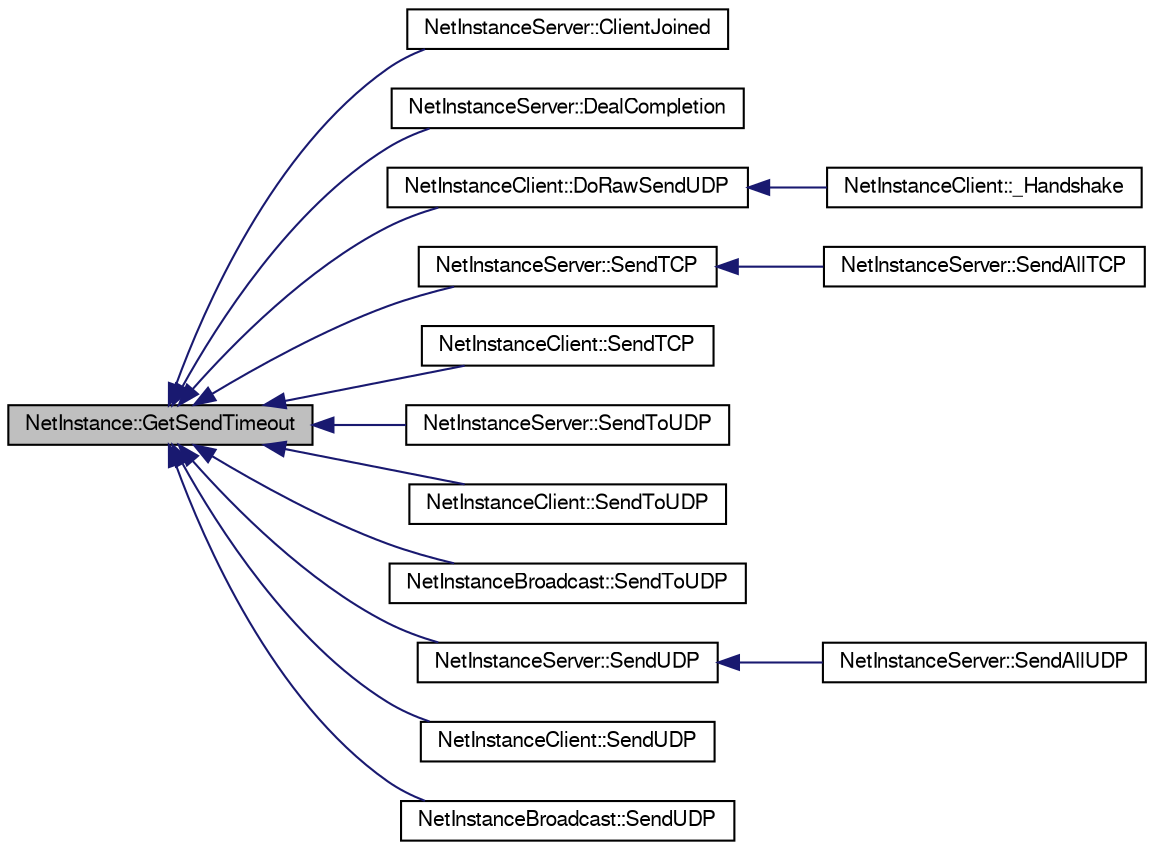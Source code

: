 digraph G
{
  edge [fontname="FreeSans",fontsize="10",labelfontname="FreeSans",labelfontsize="10"];
  node [fontname="FreeSans",fontsize="10",shape=record];
  rankdir=LR;
  Node1 [label="NetInstance::GetSendTimeout",height=0.2,width=0.4,color="black", fillcolor="grey75", style="filled" fontcolor="black"];
  Node1 -> Node2 [dir=back,color="midnightblue",fontsize="10",style="solid",fontname="FreeSans"];
  Node2 [label="NetInstanceServer::ClientJoined",height=0.2,width=0.4,color="black", fillcolor="white", style="filled",URL="$class_net_instance_server.html#ae60d538ba4e1f31b8ae955be2ab6168e"];
  Node1 -> Node3 [dir=back,color="midnightblue",fontsize="10",style="solid",fontname="FreeSans"];
  Node3 [label="NetInstanceServer::DealCompletion",height=0.2,width=0.4,color="black", fillcolor="white", style="filled",URL="$class_net_instance_server.html#ab4c3cb083bd951db393538c811d6e4bd"];
  Node1 -> Node4 [dir=back,color="midnightblue",fontsize="10",style="solid",fontname="FreeSans"];
  Node4 [label="NetInstanceClient::DoRawSendUDP",height=0.2,width=0.4,color="black", fillcolor="white", style="filled",URL="$class_net_instance_client.html#a44604d72abe620f617bf26c7fe497e70"];
  Node4 -> Node5 [dir=back,color="midnightblue",fontsize="10",style="solid",fontname="FreeSans"];
  Node5 [label="NetInstanceClient::_Handshake",height=0.2,width=0.4,color="black", fillcolor="white", style="filled",URL="$class_net_instance_client.html#a6e22c2ad45d20637c96205472b36fbd7"];
  Node1 -> Node6 [dir=back,color="midnightblue",fontsize="10",style="solid",fontname="FreeSans"];
  Node6 [label="NetInstanceServer::SendTCP",height=0.2,width=0.4,color="black", fillcolor="white", style="filled",URL="$class_net_instance_server.html#a55852acdfb0b846a1855fec81b9c987b"];
  Node6 -> Node7 [dir=back,color="midnightblue",fontsize="10",style="solid",fontname="FreeSans"];
  Node7 [label="NetInstanceServer::SendAllTCP",height=0.2,width=0.4,color="black", fillcolor="white", style="filled",URL="$class_net_instance_server.html#ae506c49343433af84b2a714d2f3355b1"];
  Node1 -> Node8 [dir=back,color="midnightblue",fontsize="10",style="solid",fontname="FreeSans"];
  Node8 [label="NetInstanceClient::SendTCP",height=0.2,width=0.4,color="black", fillcolor="white", style="filled",URL="$class_net_instance_client.html#ab2accd191d9d19c9f7ba1f44193e8dea"];
  Node1 -> Node9 [dir=back,color="midnightblue",fontsize="10",style="solid",fontname="FreeSans"];
  Node9 [label="NetInstanceServer::SendToUDP",height=0.2,width=0.4,color="black", fillcolor="white", style="filled",URL="$class_net_instance_server.html#a7da0eeaae76252a37b0b99eb9f53468b"];
  Node1 -> Node10 [dir=back,color="midnightblue",fontsize="10",style="solid",fontname="FreeSans"];
  Node10 [label="NetInstanceClient::SendToUDP",height=0.2,width=0.4,color="black", fillcolor="white", style="filled",URL="$class_net_instance_client.html#abe56261ade8f2e57dc0a60a5f6478c97"];
  Node1 -> Node11 [dir=back,color="midnightblue",fontsize="10",style="solid",fontname="FreeSans"];
  Node11 [label="NetInstanceBroadcast::SendToUDP",height=0.2,width=0.4,color="black", fillcolor="white", style="filled",URL="$class_net_instance_broadcast.html#a8fd83103d424b72c6299a1a1ecaca401"];
  Node1 -> Node12 [dir=back,color="midnightblue",fontsize="10",style="solid",fontname="FreeSans"];
  Node12 [label="NetInstanceServer::SendUDP",height=0.2,width=0.4,color="black", fillcolor="white", style="filled",URL="$class_net_instance_server.html#a600040cc42f832f39fd2e69a24dd5835"];
  Node12 -> Node13 [dir=back,color="midnightblue",fontsize="10",style="solid",fontname="FreeSans"];
  Node13 [label="NetInstanceServer::SendAllUDP",height=0.2,width=0.4,color="black", fillcolor="white", style="filled",URL="$class_net_instance_server.html#a33ab5a54c2b8d4c28dcf79373b5188c9"];
  Node1 -> Node14 [dir=back,color="midnightblue",fontsize="10",style="solid",fontname="FreeSans"];
  Node14 [label="NetInstanceClient::SendUDP",height=0.2,width=0.4,color="black", fillcolor="white", style="filled",URL="$class_net_instance_client.html#a9bc3f894a96d6cb51d043313a3db7bfb"];
  Node1 -> Node15 [dir=back,color="midnightblue",fontsize="10",style="solid",fontname="FreeSans"];
  Node15 [label="NetInstanceBroadcast::SendUDP",height=0.2,width=0.4,color="black", fillcolor="white", style="filled",URL="$class_net_instance_broadcast.html#aad10a648196ce06e80a1f323294439c4"];
}
